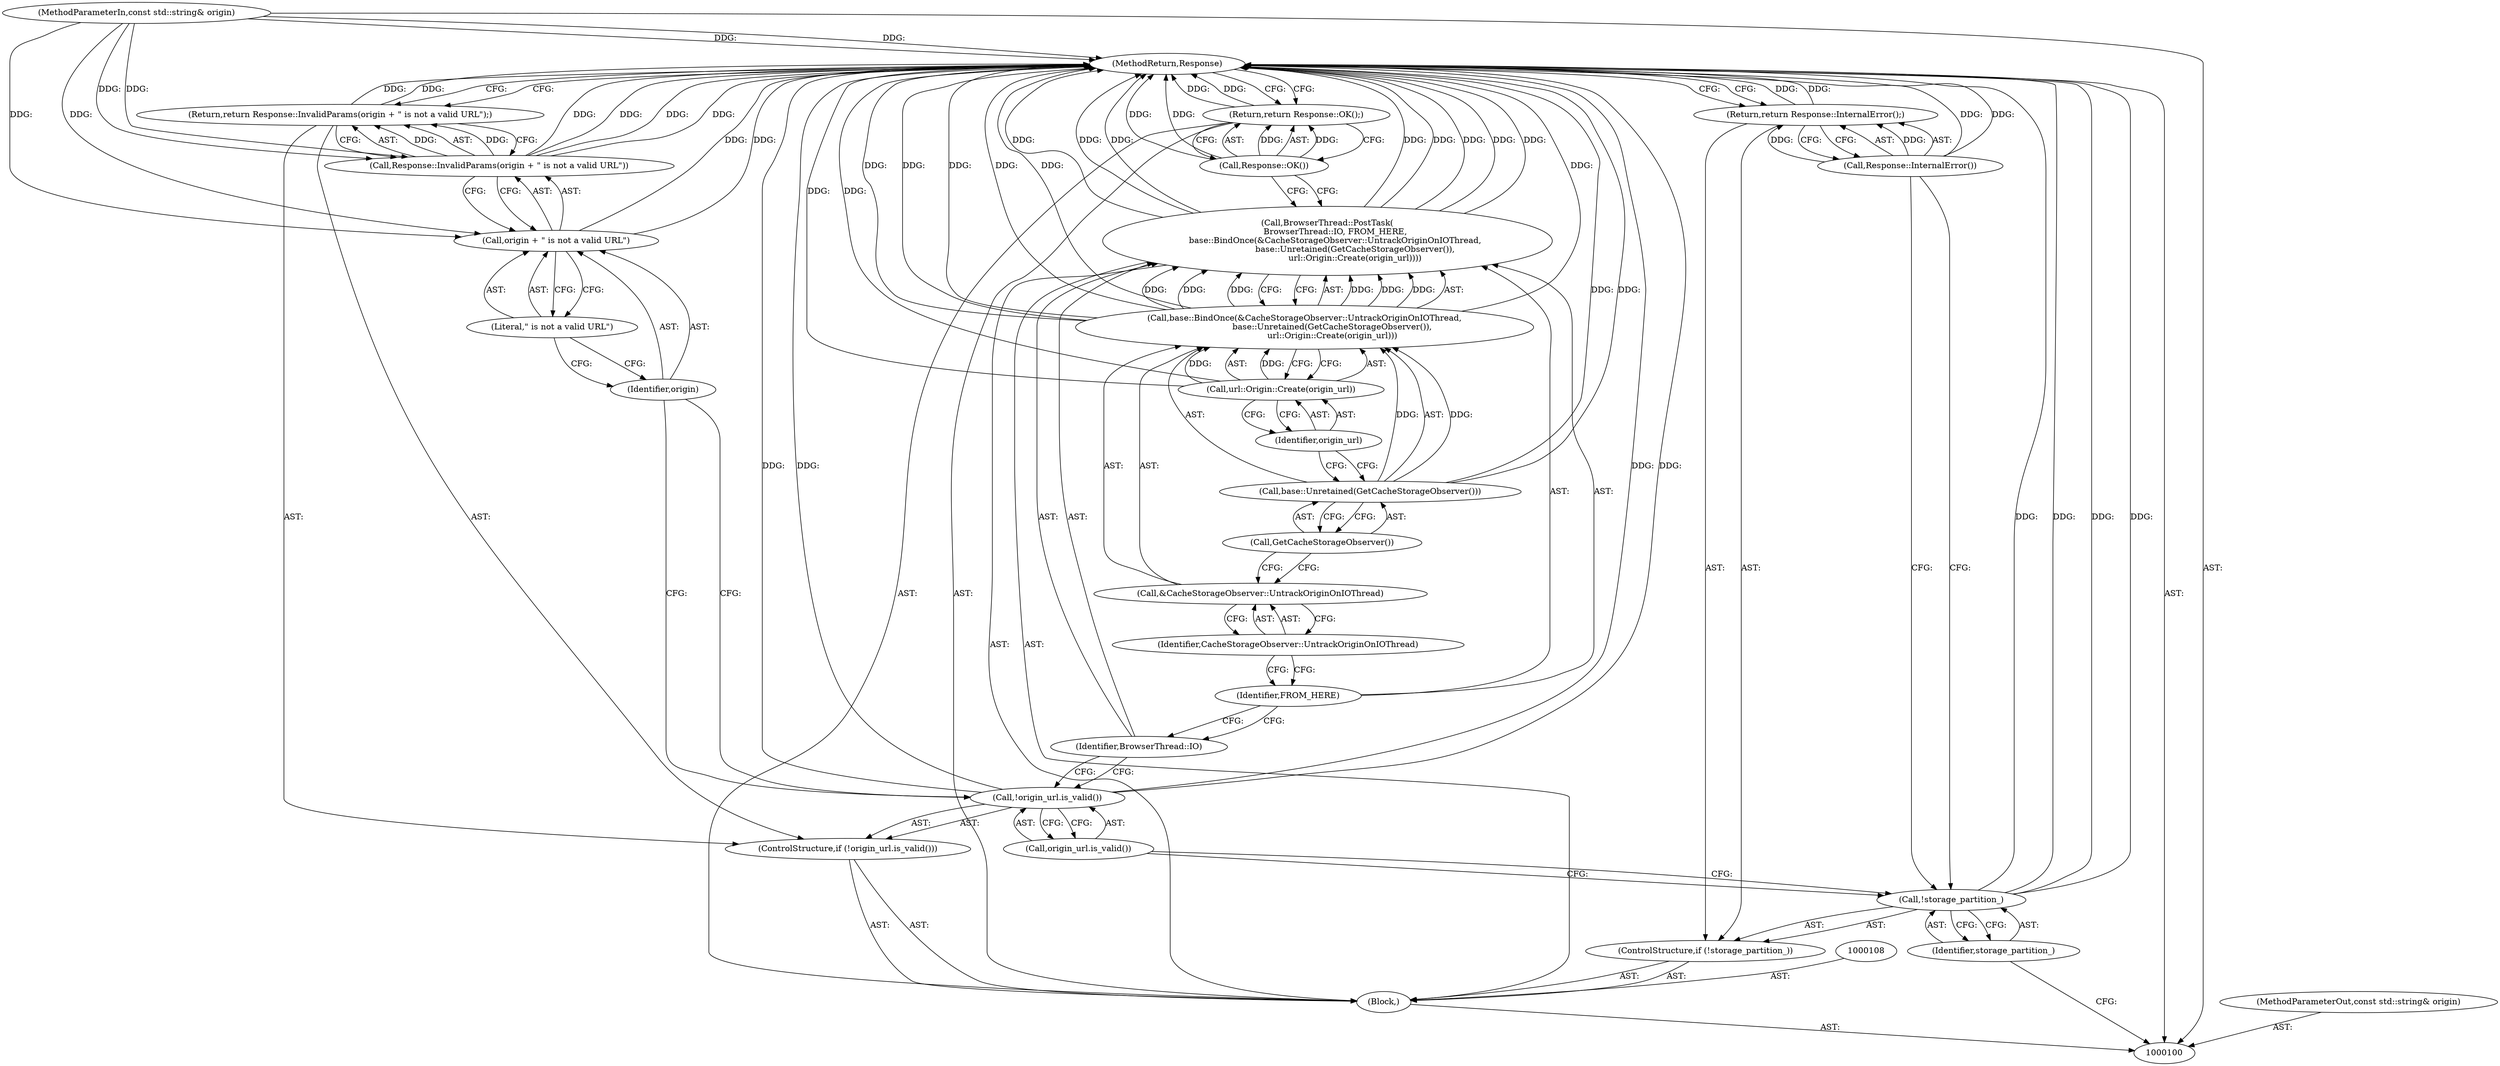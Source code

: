 digraph "0_Chrome_3c8e4852477d5b1e2da877808c998dc57db9460f_37" {
"1000129" [label="(MethodReturn,Response)"];
"1000117" [label="(Call,BrowserThread::PostTask(\n      BrowserThread::IO, FROM_HERE,\n      base::BindOnce(&CacheStorageObserver::UntrackOriginOnIOThread,\n                     base::Unretained(GetCacheStorageObserver()),\n                     url::Origin::Create(origin_url))))"];
"1000119" [label="(Identifier,FROM_HERE)"];
"1000118" [label="(Identifier,BrowserThread::IO)"];
"1000121" [label="(Call,&CacheStorageObserver::UntrackOriginOnIOThread)"];
"1000122" [label="(Identifier,CacheStorageObserver::UntrackOriginOnIOThread)"];
"1000120" [label="(Call,base::BindOnce(&CacheStorageObserver::UntrackOriginOnIOThread,\n                     base::Unretained(GetCacheStorageObserver()),\n                     url::Origin::Create(origin_url)))"];
"1000123" [label="(Call,base::Unretained(GetCacheStorageObserver()))"];
"1000124" [label="(Call,GetCacheStorageObserver())"];
"1000125" [label="(Call,url::Origin::Create(origin_url))"];
"1000126" [label="(Identifier,origin_url)"];
"1000127" [label="(Return,return Response::OK();)"];
"1000128" [label="(Call,Response::OK())"];
"1000102" [label="(Block,)"];
"1000101" [label="(MethodParameterIn,const std::string& origin)"];
"1000186" [label="(MethodParameterOut,const std::string& origin)"];
"1000103" [label="(ControlStructure,if (!storage_partition_))"];
"1000104" [label="(Call,!storage_partition_)"];
"1000105" [label="(Identifier,storage_partition_)"];
"1000107" [label="(Call,Response::InternalError())"];
"1000106" [label="(Return,return Response::InternalError();)"];
"1000109" [label="(ControlStructure,if (!origin_url.is_valid()))"];
"1000110" [label="(Call,!origin_url.is_valid())"];
"1000111" [label="(Call,origin_url.is_valid())"];
"1000113" [label="(Call,Response::InvalidParams(origin + \" is not a valid URL\"))"];
"1000114" [label="(Call,origin + \" is not a valid URL\")"];
"1000115" [label="(Identifier,origin)"];
"1000112" [label="(Return,return Response::InvalidParams(origin + \" is not a valid URL\");)"];
"1000116" [label="(Literal,\" is not a valid URL\")"];
"1000129" -> "1000100"  [label="AST: "];
"1000129" -> "1000106"  [label="CFG: "];
"1000129" -> "1000112"  [label="CFG: "];
"1000129" -> "1000127"  [label="CFG: "];
"1000112" -> "1000129"  [label="DDG: "];
"1000106" -> "1000129"  [label="DDG: "];
"1000127" -> "1000129"  [label="DDG: "];
"1000117" -> "1000129"  [label="DDG: "];
"1000117" -> "1000129"  [label="DDG: "];
"1000117" -> "1000129"  [label="DDG: "];
"1000117" -> "1000129"  [label="DDG: "];
"1000125" -> "1000129"  [label="DDG: "];
"1000120" -> "1000129"  [label="DDG: "];
"1000120" -> "1000129"  [label="DDG: "];
"1000120" -> "1000129"  [label="DDG: "];
"1000107" -> "1000129"  [label="DDG: "];
"1000104" -> "1000129"  [label="DDG: "];
"1000104" -> "1000129"  [label="DDG: "];
"1000113" -> "1000129"  [label="DDG: "];
"1000113" -> "1000129"  [label="DDG: "];
"1000128" -> "1000129"  [label="DDG: "];
"1000110" -> "1000129"  [label="DDG: "];
"1000110" -> "1000129"  [label="DDG: "];
"1000123" -> "1000129"  [label="DDG: "];
"1000114" -> "1000129"  [label="DDG: "];
"1000101" -> "1000129"  [label="DDG: "];
"1000117" -> "1000102"  [label="AST: "];
"1000117" -> "1000120"  [label="CFG: "];
"1000118" -> "1000117"  [label="AST: "];
"1000119" -> "1000117"  [label="AST: "];
"1000120" -> "1000117"  [label="AST: "];
"1000128" -> "1000117"  [label="CFG: "];
"1000117" -> "1000129"  [label="DDG: "];
"1000117" -> "1000129"  [label="DDG: "];
"1000117" -> "1000129"  [label="DDG: "];
"1000117" -> "1000129"  [label="DDG: "];
"1000120" -> "1000117"  [label="DDG: "];
"1000120" -> "1000117"  [label="DDG: "];
"1000120" -> "1000117"  [label="DDG: "];
"1000119" -> "1000117"  [label="AST: "];
"1000119" -> "1000118"  [label="CFG: "];
"1000122" -> "1000119"  [label="CFG: "];
"1000118" -> "1000117"  [label="AST: "];
"1000118" -> "1000110"  [label="CFG: "];
"1000119" -> "1000118"  [label="CFG: "];
"1000121" -> "1000120"  [label="AST: "];
"1000121" -> "1000122"  [label="CFG: "];
"1000122" -> "1000121"  [label="AST: "];
"1000124" -> "1000121"  [label="CFG: "];
"1000122" -> "1000121"  [label="AST: "];
"1000122" -> "1000119"  [label="CFG: "];
"1000121" -> "1000122"  [label="CFG: "];
"1000120" -> "1000117"  [label="AST: "];
"1000120" -> "1000125"  [label="CFG: "];
"1000121" -> "1000120"  [label="AST: "];
"1000123" -> "1000120"  [label="AST: "];
"1000125" -> "1000120"  [label="AST: "];
"1000117" -> "1000120"  [label="CFG: "];
"1000120" -> "1000129"  [label="DDG: "];
"1000120" -> "1000129"  [label="DDG: "];
"1000120" -> "1000129"  [label="DDG: "];
"1000120" -> "1000117"  [label="DDG: "];
"1000120" -> "1000117"  [label="DDG: "];
"1000120" -> "1000117"  [label="DDG: "];
"1000123" -> "1000120"  [label="DDG: "];
"1000125" -> "1000120"  [label="DDG: "];
"1000123" -> "1000120"  [label="AST: "];
"1000123" -> "1000124"  [label="CFG: "];
"1000124" -> "1000123"  [label="AST: "];
"1000126" -> "1000123"  [label="CFG: "];
"1000123" -> "1000129"  [label="DDG: "];
"1000123" -> "1000120"  [label="DDG: "];
"1000124" -> "1000123"  [label="AST: "];
"1000124" -> "1000121"  [label="CFG: "];
"1000123" -> "1000124"  [label="CFG: "];
"1000125" -> "1000120"  [label="AST: "];
"1000125" -> "1000126"  [label="CFG: "];
"1000126" -> "1000125"  [label="AST: "];
"1000120" -> "1000125"  [label="CFG: "];
"1000125" -> "1000129"  [label="DDG: "];
"1000125" -> "1000120"  [label="DDG: "];
"1000126" -> "1000125"  [label="AST: "];
"1000126" -> "1000123"  [label="CFG: "];
"1000125" -> "1000126"  [label="CFG: "];
"1000127" -> "1000102"  [label="AST: "];
"1000127" -> "1000128"  [label="CFG: "];
"1000128" -> "1000127"  [label="AST: "];
"1000129" -> "1000127"  [label="CFG: "];
"1000127" -> "1000129"  [label="DDG: "];
"1000128" -> "1000127"  [label="DDG: "];
"1000128" -> "1000127"  [label="AST: "];
"1000128" -> "1000117"  [label="CFG: "];
"1000127" -> "1000128"  [label="CFG: "];
"1000128" -> "1000129"  [label="DDG: "];
"1000128" -> "1000127"  [label="DDG: "];
"1000102" -> "1000100"  [label="AST: "];
"1000103" -> "1000102"  [label="AST: "];
"1000108" -> "1000102"  [label="AST: "];
"1000109" -> "1000102"  [label="AST: "];
"1000117" -> "1000102"  [label="AST: "];
"1000127" -> "1000102"  [label="AST: "];
"1000101" -> "1000100"  [label="AST: "];
"1000101" -> "1000129"  [label="DDG: "];
"1000101" -> "1000113"  [label="DDG: "];
"1000101" -> "1000114"  [label="DDG: "];
"1000186" -> "1000100"  [label="AST: "];
"1000103" -> "1000102"  [label="AST: "];
"1000104" -> "1000103"  [label="AST: "];
"1000106" -> "1000103"  [label="AST: "];
"1000104" -> "1000103"  [label="AST: "];
"1000104" -> "1000105"  [label="CFG: "];
"1000105" -> "1000104"  [label="AST: "];
"1000107" -> "1000104"  [label="CFG: "];
"1000111" -> "1000104"  [label="CFG: "];
"1000104" -> "1000129"  [label="DDG: "];
"1000104" -> "1000129"  [label="DDG: "];
"1000105" -> "1000104"  [label="AST: "];
"1000105" -> "1000100"  [label="CFG: "];
"1000104" -> "1000105"  [label="CFG: "];
"1000107" -> "1000106"  [label="AST: "];
"1000107" -> "1000104"  [label="CFG: "];
"1000106" -> "1000107"  [label="CFG: "];
"1000107" -> "1000129"  [label="DDG: "];
"1000107" -> "1000106"  [label="DDG: "];
"1000106" -> "1000103"  [label="AST: "];
"1000106" -> "1000107"  [label="CFG: "];
"1000107" -> "1000106"  [label="AST: "];
"1000129" -> "1000106"  [label="CFG: "];
"1000106" -> "1000129"  [label="DDG: "];
"1000107" -> "1000106"  [label="DDG: "];
"1000109" -> "1000102"  [label="AST: "];
"1000110" -> "1000109"  [label="AST: "];
"1000112" -> "1000109"  [label="AST: "];
"1000110" -> "1000109"  [label="AST: "];
"1000110" -> "1000111"  [label="CFG: "];
"1000111" -> "1000110"  [label="AST: "];
"1000115" -> "1000110"  [label="CFG: "];
"1000118" -> "1000110"  [label="CFG: "];
"1000110" -> "1000129"  [label="DDG: "];
"1000110" -> "1000129"  [label="DDG: "];
"1000111" -> "1000110"  [label="AST: "];
"1000111" -> "1000104"  [label="CFG: "];
"1000110" -> "1000111"  [label="CFG: "];
"1000113" -> "1000112"  [label="AST: "];
"1000113" -> "1000114"  [label="CFG: "];
"1000114" -> "1000113"  [label="AST: "];
"1000112" -> "1000113"  [label="CFG: "];
"1000113" -> "1000129"  [label="DDG: "];
"1000113" -> "1000129"  [label="DDG: "];
"1000113" -> "1000112"  [label="DDG: "];
"1000101" -> "1000113"  [label="DDG: "];
"1000114" -> "1000113"  [label="AST: "];
"1000114" -> "1000116"  [label="CFG: "];
"1000115" -> "1000114"  [label="AST: "];
"1000116" -> "1000114"  [label="AST: "];
"1000113" -> "1000114"  [label="CFG: "];
"1000114" -> "1000129"  [label="DDG: "];
"1000101" -> "1000114"  [label="DDG: "];
"1000115" -> "1000114"  [label="AST: "];
"1000115" -> "1000110"  [label="CFG: "];
"1000116" -> "1000115"  [label="CFG: "];
"1000112" -> "1000109"  [label="AST: "];
"1000112" -> "1000113"  [label="CFG: "];
"1000113" -> "1000112"  [label="AST: "];
"1000129" -> "1000112"  [label="CFG: "];
"1000112" -> "1000129"  [label="DDG: "];
"1000113" -> "1000112"  [label="DDG: "];
"1000116" -> "1000114"  [label="AST: "];
"1000116" -> "1000115"  [label="CFG: "];
"1000114" -> "1000116"  [label="CFG: "];
}
